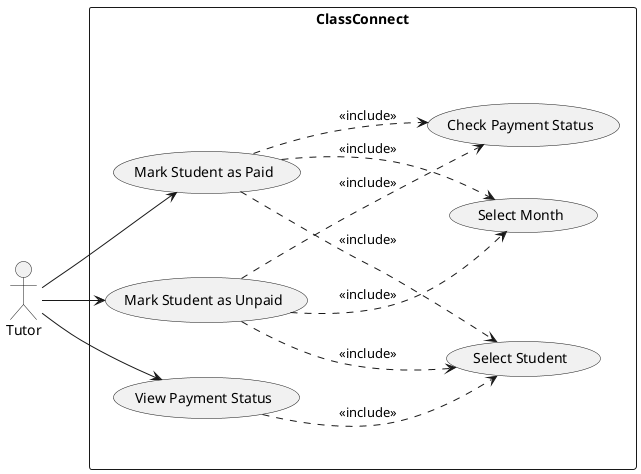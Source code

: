 @startuml
left to right direction
skinparam packageStyle rectangle

actor Tutor as T

rectangle "ClassConnect" {
    usecase "Mark Student as Paid" as UC1
    usecase "Mark Student as Unpaid" as UC2
    usecase "View Payment Status" as UC3
    usecase "Select Student" as UC4
    usecase "Select Month" as UC5
    usecase "Check Payment Status" as UC6
}

T --> UC1
T --> UC2
T --> UC3

UC1 ..> UC4 : <<include>>
UC1 ..> UC5 : <<include>>
UC1 ..> UC6 : <<include>>

UC2 ..> UC4 : <<include>>
UC2 ..> UC5 : <<include>>
UC2 ..> UC6 : <<include>>

UC3 ..> UC4 : <<include>>

@enduml
